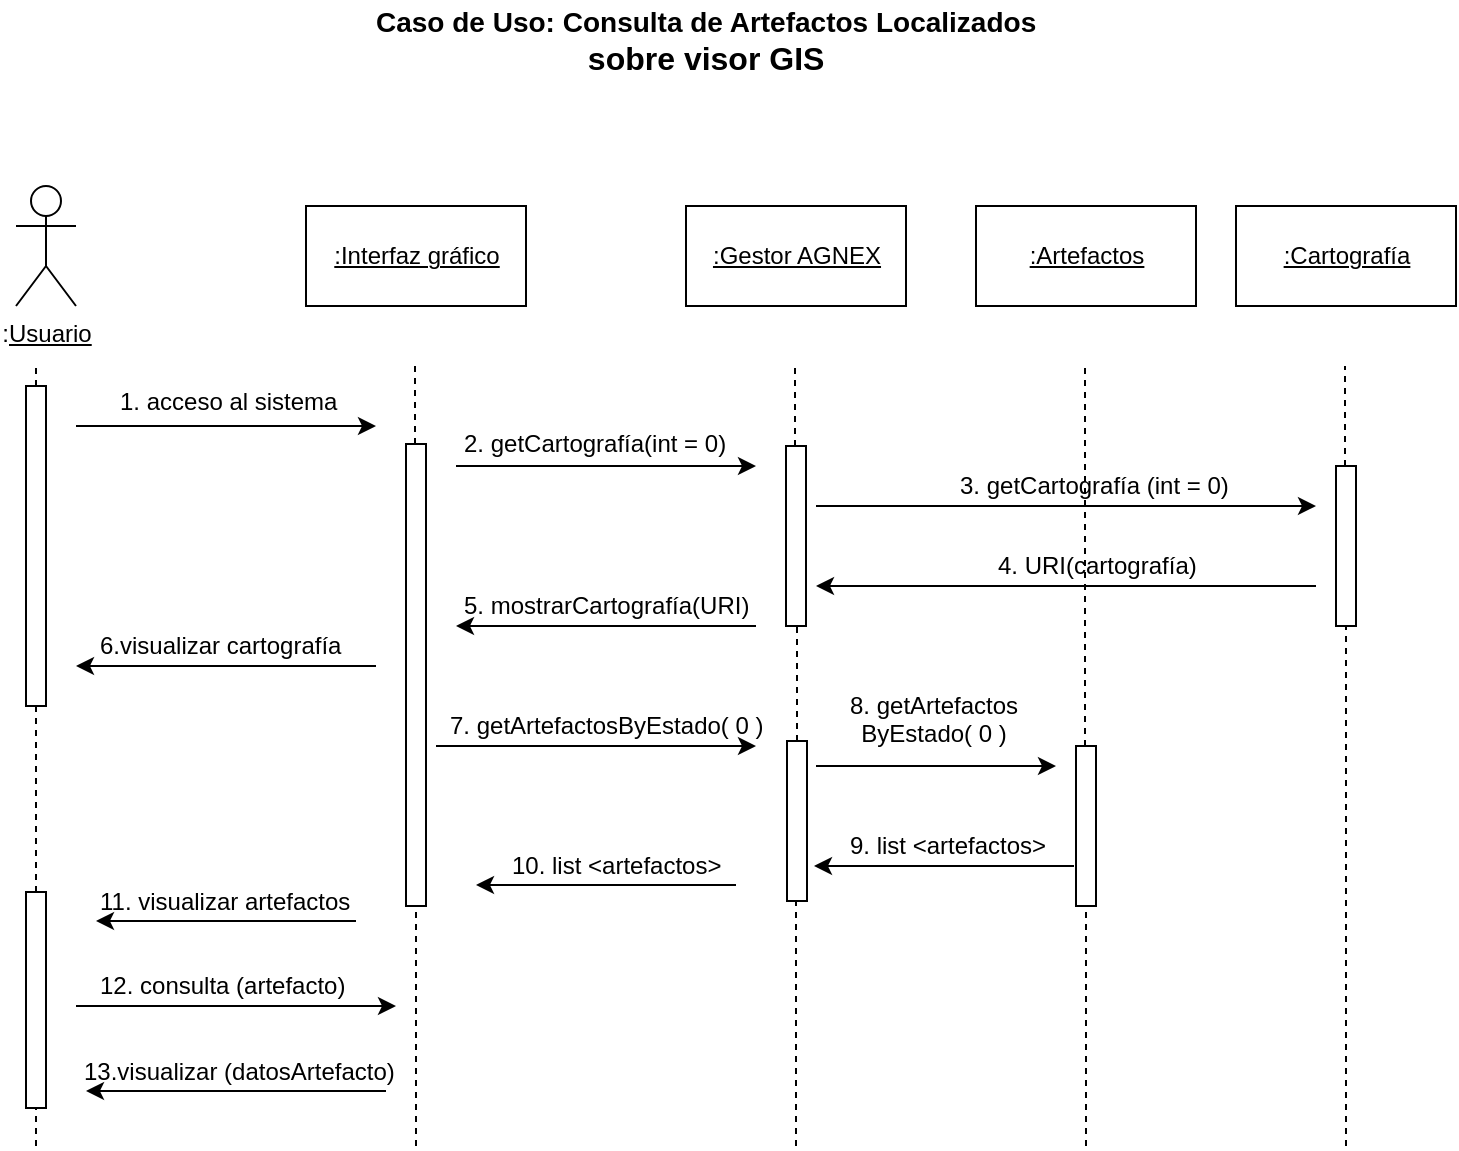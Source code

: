 <mxfile version="10.6.8" type="device"><diagram id="zVBxrjyOyzPNZAP5r-6K" name="Page-1"><mxGraphModel dx="994" dy="659" grid="1" gridSize="10" guides="1" tooltips="1" connect="1" arrows="1" fold="1" page="1" pageScale="1" pageWidth="827" pageHeight="1169" math="0" shadow="0"><root><mxCell id="0"/><mxCell id="1" parent="0"/><mxCell id="WPTcss5nwQJY9g5M_Fdu-1" value=":&lt;u&gt;Usuario&lt;/u&gt;" style="shape=umlActor;verticalLabelPosition=bottom;labelBackgroundColor=#ffffff;verticalAlign=top;html=1;" vertex="1" parent="1"><mxGeometry x="100" y="160" width="30" height="60" as="geometry"/></mxCell><mxCell id="WPTcss5nwQJY9g5M_Fdu-3" value="&lt;u&gt;:Interfaz gráfico&lt;/u&gt;" style="html=1;" vertex="1" parent="1"><mxGeometry x="245" y="170" width="110" height="50" as="geometry"/></mxCell><mxCell id="WPTcss5nwQJY9g5M_Fdu-4" value="&lt;u&gt;:Gestor AGNEX&lt;/u&gt;" style="html=1;" vertex="1" parent="1"><mxGeometry x="435" y="170" width="110" height="50" as="geometry"/></mxCell><mxCell id="WPTcss5nwQJY9g5M_Fdu-5" value="&lt;u&gt;:Artefactos&lt;/u&gt;" style="html=1;" vertex="1" parent="1"><mxGeometry x="580" y="170" width="110" height="50" as="geometry"/></mxCell><mxCell id="WPTcss5nwQJY9g5M_Fdu-11" value="" style="endArrow=none;dashed=1;html=1;" edge="1" parent="1" source="WPTcss5nwQJY9g5M_Fdu-68"><mxGeometry width="50" height="50" relative="1" as="geometry"><mxPoint x="110" y="640" as="sourcePoint"/><mxPoint x="110" y="250" as="targetPoint"/></mxGeometry></mxCell><mxCell id="WPTcss5nwQJY9g5M_Fdu-12" value="" style="endArrow=none;dashed=1;html=1;" edge="1" parent="1" source="WPTcss5nwQJY9g5M_Fdu-74"><mxGeometry width="50" height="50" relative="1" as="geometry"><mxPoint x="300" y="640" as="sourcePoint"/><mxPoint x="299.5" y="250" as="targetPoint"/></mxGeometry></mxCell><mxCell id="WPTcss5nwQJY9g5M_Fdu-13" value="" style="endArrow=none;dashed=1;html=1;" edge="1" parent="1" source="WPTcss5nwQJY9g5M_Fdu-76"><mxGeometry width="50" height="50" relative="1" as="geometry"><mxPoint x="490" y="640" as="sourcePoint"/><mxPoint x="489.5" y="250" as="targetPoint"/></mxGeometry></mxCell><mxCell id="WPTcss5nwQJY9g5M_Fdu-14" value="" style="endArrow=none;dashed=1;html=1;" edge="1" parent="1" source="WPTcss5nwQJY9g5M_Fdu-80"><mxGeometry width="50" height="50" relative="1" as="geometry"><mxPoint x="635" y="640" as="sourcePoint"/><mxPoint x="634.5" y="250" as="targetPoint"/></mxGeometry></mxCell><mxCell id="WPTcss5nwQJY9g5M_Fdu-15" value="" style="endArrow=classic;html=1;" edge="1" parent="1"><mxGeometry width="50" height="50" relative="1" as="geometry"><mxPoint x="130" y="280" as="sourcePoint"/><mxPoint x="280" y="280" as="targetPoint"/></mxGeometry></mxCell><mxCell id="WPTcss5nwQJY9g5M_Fdu-16" value="" style="endArrow=classic;html=1;" edge="1" parent="1"><mxGeometry width="50" height="50" relative="1" as="geometry"><mxPoint x="130" y="570" as="sourcePoint"/><mxPoint x="290" y="570" as="targetPoint"/></mxGeometry></mxCell><mxCell id="WPTcss5nwQJY9g5M_Fdu-17" value="" style="endArrow=classic;html=1;" edge="1" parent="1"><mxGeometry width="50" height="50" relative="1" as="geometry"><mxPoint x="310" y="440" as="sourcePoint"/><mxPoint x="470" y="440" as="targetPoint"/></mxGeometry></mxCell><mxCell id="WPTcss5nwQJY9g5M_Fdu-22" value="" style="endArrow=classic;html=1;" edge="1" parent="1"><mxGeometry width="50" height="50" relative="1" as="geometry"><mxPoint x="470" y="380" as="sourcePoint"/><mxPoint x="320" y="380" as="targetPoint"/></mxGeometry></mxCell><mxCell id="WPTcss5nwQJY9g5M_Fdu-23" value="" style="endArrow=classic;html=1;" edge="1" parent="1"><mxGeometry width="50" height="50" relative="1" as="geometry"><mxPoint x="320" y="300" as="sourcePoint"/><mxPoint x="470" y="300" as="targetPoint"/></mxGeometry></mxCell><mxCell id="WPTcss5nwQJY9g5M_Fdu-24" value="" style="endArrow=none;dashed=1;html=1;" edge="1" parent="1" source="WPTcss5nwQJY9g5M_Fdu-78"><mxGeometry width="50" height="50" relative="1" as="geometry"><mxPoint x="765" y="640" as="sourcePoint"/><mxPoint x="764.5" y="250" as="targetPoint"/></mxGeometry></mxCell><mxCell id="WPTcss5nwQJY9g5M_Fdu-25" value="&lt;u&gt;:Cartografía&lt;/u&gt;" style="html=1;" vertex="1" parent="1"><mxGeometry x="710" y="170" width="110" height="50" as="geometry"/></mxCell><mxCell id="WPTcss5nwQJY9g5M_Fdu-26" value="" style="endArrow=classic;html=1;" edge="1" parent="1"><mxGeometry width="50" height="50" relative="1" as="geometry"><mxPoint x="500" y="320" as="sourcePoint"/><mxPoint x="750" y="320" as="targetPoint"/></mxGeometry></mxCell><mxCell id="WPTcss5nwQJY9g5M_Fdu-27" value="" style="endArrow=classic;html=1;" edge="1" parent="1"><mxGeometry width="50" height="50" relative="1" as="geometry"><mxPoint x="750" y="360" as="sourcePoint"/><mxPoint x="500" y="360" as="targetPoint"/></mxGeometry></mxCell><mxCell id="WPTcss5nwQJY9g5M_Fdu-28" value="" style="endArrow=classic;html=1;" edge="1" parent="1"><mxGeometry width="50" height="50" relative="1" as="geometry"><mxPoint x="280" y="400" as="sourcePoint"/><mxPoint x="130" y="400" as="targetPoint"/></mxGeometry></mxCell><mxCell id="WPTcss5nwQJY9g5M_Fdu-29" value="" style="endArrow=classic;html=1;" edge="1" parent="1"><mxGeometry width="50" height="50" relative="1" as="geometry"><mxPoint x="500" y="450" as="sourcePoint"/><mxPoint x="620" y="450" as="targetPoint"/></mxGeometry></mxCell><mxCell id="WPTcss5nwQJY9g5M_Fdu-30" value="1. acceso al sistema" style="text;html=1;resizable=0;points=[];autosize=1;align=left;verticalAlign=top;spacingTop=-4;" vertex="1" parent="1"><mxGeometry x="150" y="258" width="120" height="20" as="geometry"/></mxCell><mxCell id="WPTcss5nwQJY9g5M_Fdu-31" value="2. getCartografía(int = 0)" style="text;html=1;resizable=0;points=[];autosize=1;align=left;verticalAlign=top;spacingTop=-4;" vertex="1" parent="1"><mxGeometry x="322" y="279" width="150" height="20" as="geometry"/></mxCell><mxCell id="WPTcss5nwQJY9g5M_Fdu-32" value="3. getCartografía (int = 0)" style="text;html=1;resizable=0;points=[];autosize=1;align=left;verticalAlign=top;spacingTop=-4;" vertex="1" parent="1"><mxGeometry x="570" y="300" width="150" height="20" as="geometry"/></mxCell><mxCell id="WPTcss5nwQJY9g5M_Fdu-35" value="4. URI(cartografía)" style="text;html=1;resizable=0;points=[];autosize=1;align=left;verticalAlign=top;spacingTop=-4;" vertex="1" parent="1"><mxGeometry x="589" y="340" width="110" height="20" as="geometry"/></mxCell><mxCell id="WPTcss5nwQJY9g5M_Fdu-36" value="5. mostrarCartografía(URI)" style="text;html=1;resizable=0;points=[];autosize=1;align=left;verticalAlign=top;spacingTop=-4;" vertex="1" parent="1"><mxGeometry x="322" y="360" width="160" height="20" as="geometry"/></mxCell><mxCell id="WPTcss5nwQJY9g5M_Fdu-39" value="6.visualizar cartografía" style="text;html=1;resizable=0;points=[];autosize=1;align=left;verticalAlign=top;spacingTop=-4;" vertex="1" parent="1"><mxGeometry x="140" y="380" width="140" height="20" as="geometry"/></mxCell><mxCell id="WPTcss5nwQJY9g5M_Fdu-40" value="7. getArtefactosByEstado( 0 )" style="text;html=1;resizable=0;points=[];autosize=1;align=left;verticalAlign=top;spacingTop=-4;" vertex="1" parent="1"><mxGeometry x="315" y="420" width="170" height="20" as="geometry"/></mxCell><mxCell id="WPTcss5nwQJY9g5M_Fdu-41" value="8. getArtefactos&lt;br&gt;&lt;div style=&quot;text-align: center&quot;&gt;&lt;span&gt;ByEstado( 0 )&lt;/span&gt;&lt;/div&gt;" style="text;html=1;resizable=0;points=[];autosize=1;align=left;verticalAlign=top;spacingTop=-4;" vertex="1" parent="1"><mxGeometry x="515" y="410" width="100" height="30" as="geometry"/></mxCell><mxCell id="WPTcss5nwQJY9g5M_Fdu-42" value="" style="endArrow=classic;html=1;" edge="1" parent="1"><mxGeometry width="50" height="50" relative="1" as="geometry"><mxPoint x="629" y="500" as="sourcePoint"/><mxPoint x="499" y="500" as="targetPoint"/></mxGeometry></mxCell><mxCell id="WPTcss5nwQJY9g5M_Fdu-43" value="9. list &amp;lt;artefactos&amp;gt;" style="text;html=1;resizable=0;points=[];autosize=1;align=left;verticalAlign=top;spacingTop=-4;" vertex="1" parent="1"><mxGeometry x="515" y="480" width="110" height="20" as="geometry"/></mxCell><mxCell id="WPTcss5nwQJY9g5M_Fdu-44" value="" style="endArrow=classic;html=1;" edge="1" parent="1"><mxGeometry width="50" height="50" relative="1" as="geometry"><mxPoint x="460" y="509.5" as="sourcePoint"/><mxPoint x="330" y="509.5" as="targetPoint"/></mxGeometry></mxCell><mxCell id="WPTcss5nwQJY9g5M_Fdu-45" value="10. list &amp;lt;artefactos&amp;gt;" style="text;html=1;resizable=0;points=[];autosize=1;align=left;verticalAlign=top;spacingTop=-4;" vertex="1" parent="1"><mxGeometry x="346" y="489.5" width="120" height="20" as="geometry"/></mxCell><mxCell id="WPTcss5nwQJY9g5M_Fdu-46" value="" style="endArrow=classic;html=1;" edge="1" parent="1"><mxGeometry width="50" height="50" relative="1" as="geometry"><mxPoint x="270" y="527.5" as="sourcePoint"/><mxPoint x="140" y="527.5" as="targetPoint"/></mxGeometry></mxCell><mxCell id="WPTcss5nwQJY9g5M_Fdu-47" value="11. visualizar artefactos" style="text;html=1;resizable=0;points=[];autosize=1;align=left;verticalAlign=top;spacingTop=-4;" vertex="1" parent="1"><mxGeometry x="140" y="507.5" width="140" height="20" as="geometry"/></mxCell><mxCell id="WPTcss5nwQJY9g5M_Fdu-48" value="12. consulta (artefacto)" style="text;html=1;resizable=0;points=[];autosize=1;align=left;verticalAlign=top;spacingTop=-4;" vertex="1" parent="1"><mxGeometry x="140" y="550" width="140" height="20" as="geometry"/></mxCell><mxCell id="WPTcss5nwQJY9g5M_Fdu-49" value="13.visualizar (datosArtefacto)" style="text;html=1;resizable=0;points=[];autosize=1;align=left;verticalAlign=top;spacingTop=-4;" vertex="1" parent="1"><mxGeometry x="132" y="592.5" width="170" height="20" as="geometry"/></mxCell><mxCell id="WPTcss5nwQJY9g5M_Fdu-50" value="" style="endArrow=classic;html=1;" edge="1" parent="1"><mxGeometry width="50" height="50" relative="1" as="geometry"><mxPoint x="285" y="612.5" as="sourcePoint"/><mxPoint x="135" y="612.5" as="targetPoint"/></mxGeometry></mxCell><mxCell id="WPTcss5nwQJY9g5M_Fdu-64" value="&lt;font style=&quot;font-size: 14px&quot;&gt;&lt;b&gt;Caso de Uso: Consulta de Artefactos Localizados &lt;br&gt;&lt;/b&gt;&lt;/font&gt;&lt;div style=&quot;text-align: center&quot;&gt;&lt;span&gt;&lt;font size=&quot;3&quot;&gt;&lt;b&gt;sobre visor GIS&lt;/b&gt;&lt;/font&gt;&lt;/span&gt;&lt;/div&gt;" style="text;html=1;resizable=0;points=[];autosize=1;align=left;verticalAlign=top;spacingTop=-4;" vertex="1" parent="1"><mxGeometry x="278" y="67" width="350" height="30" as="geometry"/></mxCell><mxCell id="WPTcss5nwQJY9g5M_Fdu-68" value="" style="html=1;points=[];perimeter=orthogonalPerimeter;" vertex="1" parent="1"><mxGeometry x="105" y="260" width="10" height="160" as="geometry"/></mxCell><mxCell id="WPTcss5nwQJY9g5M_Fdu-69" value="" style="endArrow=none;dashed=1;html=1;" edge="1" parent="1" source="WPTcss5nwQJY9g5M_Fdu-72" target="WPTcss5nwQJY9g5M_Fdu-68"><mxGeometry width="50" height="50" relative="1" as="geometry"><mxPoint x="110" y="640" as="sourcePoint"/><mxPoint x="110" y="250" as="targetPoint"/></mxGeometry></mxCell><mxCell id="WPTcss5nwQJY9g5M_Fdu-72" value="" style="html=1;points=[];perimeter=orthogonalPerimeter;" vertex="1" parent="1"><mxGeometry x="105" y="513" width="10" height="108" as="geometry"/></mxCell><mxCell id="WPTcss5nwQJY9g5M_Fdu-73" value="" style="endArrow=none;dashed=1;html=1;" edge="1" parent="1" target="WPTcss5nwQJY9g5M_Fdu-72"><mxGeometry width="50" height="50" relative="1" as="geometry"><mxPoint x="110" y="640" as="sourcePoint"/><mxPoint x="110" y="420" as="targetPoint"/></mxGeometry></mxCell><mxCell id="WPTcss5nwQJY9g5M_Fdu-74" value="" style="html=1;points=[];perimeter=orthogonalPerimeter;" vertex="1" parent="1"><mxGeometry x="295" y="289" width="10" height="231" as="geometry"/></mxCell><mxCell id="WPTcss5nwQJY9g5M_Fdu-75" value="" style="endArrow=none;dashed=1;html=1;" edge="1" parent="1" target="WPTcss5nwQJY9g5M_Fdu-74"><mxGeometry width="50" height="50" relative="1" as="geometry"><mxPoint x="300" y="640" as="sourcePoint"/><mxPoint x="299.5" y="250" as="targetPoint"/></mxGeometry></mxCell><mxCell id="WPTcss5nwQJY9g5M_Fdu-76" value="" style="html=1;points=[];perimeter=orthogonalPerimeter;" vertex="1" parent="1"><mxGeometry x="485" y="290" width="10" height="90" as="geometry"/></mxCell><mxCell id="WPTcss5nwQJY9g5M_Fdu-77" value="" style="endArrow=none;dashed=1;html=1;" edge="1" parent="1" source="WPTcss5nwQJY9g5M_Fdu-82" target="WPTcss5nwQJY9g5M_Fdu-76"><mxGeometry width="50" height="50" relative="1" as="geometry"><mxPoint x="490" y="640" as="sourcePoint"/><mxPoint x="489.5" y="250" as="targetPoint"/></mxGeometry></mxCell><mxCell id="WPTcss5nwQJY9g5M_Fdu-78" value="" style="html=1;points=[];perimeter=orthogonalPerimeter;" vertex="1" parent="1"><mxGeometry x="760" y="300" width="10" height="80" as="geometry"/></mxCell><mxCell id="WPTcss5nwQJY9g5M_Fdu-79" value="" style="endArrow=none;dashed=1;html=1;" edge="1" parent="1" target="WPTcss5nwQJY9g5M_Fdu-78"><mxGeometry width="50" height="50" relative="1" as="geometry"><mxPoint x="765" y="640" as="sourcePoint"/><mxPoint x="764.5" y="250" as="targetPoint"/></mxGeometry></mxCell><mxCell id="WPTcss5nwQJY9g5M_Fdu-80" value="" style="html=1;points=[];perimeter=orthogonalPerimeter;" vertex="1" parent="1"><mxGeometry x="630" y="440" width="10" height="80" as="geometry"/></mxCell><mxCell id="WPTcss5nwQJY9g5M_Fdu-81" value="" style="endArrow=none;dashed=1;html=1;" edge="1" parent="1" target="WPTcss5nwQJY9g5M_Fdu-80"><mxGeometry width="50" height="50" relative="1" as="geometry"><mxPoint x="635" y="640" as="sourcePoint"/><mxPoint x="634.5" y="250" as="targetPoint"/></mxGeometry></mxCell><mxCell id="WPTcss5nwQJY9g5M_Fdu-82" value="" style="html=1;points=[];perimeter=orthogonalPerimeter;" vertex="1" parent="1"><mxGeometry x="485.5" y="437.5" width="10" height="80" as="geometry"/></mxCell><mxCell id="WPTcss5nwQJY9g5M_Fdu-83" value="" style="endArrow=none;dashed=1;html=1;" edge="1" parent="1" target="WPTcss5nwQJY9g5M_Fdu-82"><mxGeometry width="50" height="50" relative="1" as="geometry"><mxPoint x="490" y="640" as="sourcePoint"/><mxPoint x="490" y="380" as="targetPoint"/></mxGeometry></mxCell></root></mxGraphModel></diagram></mxfile>